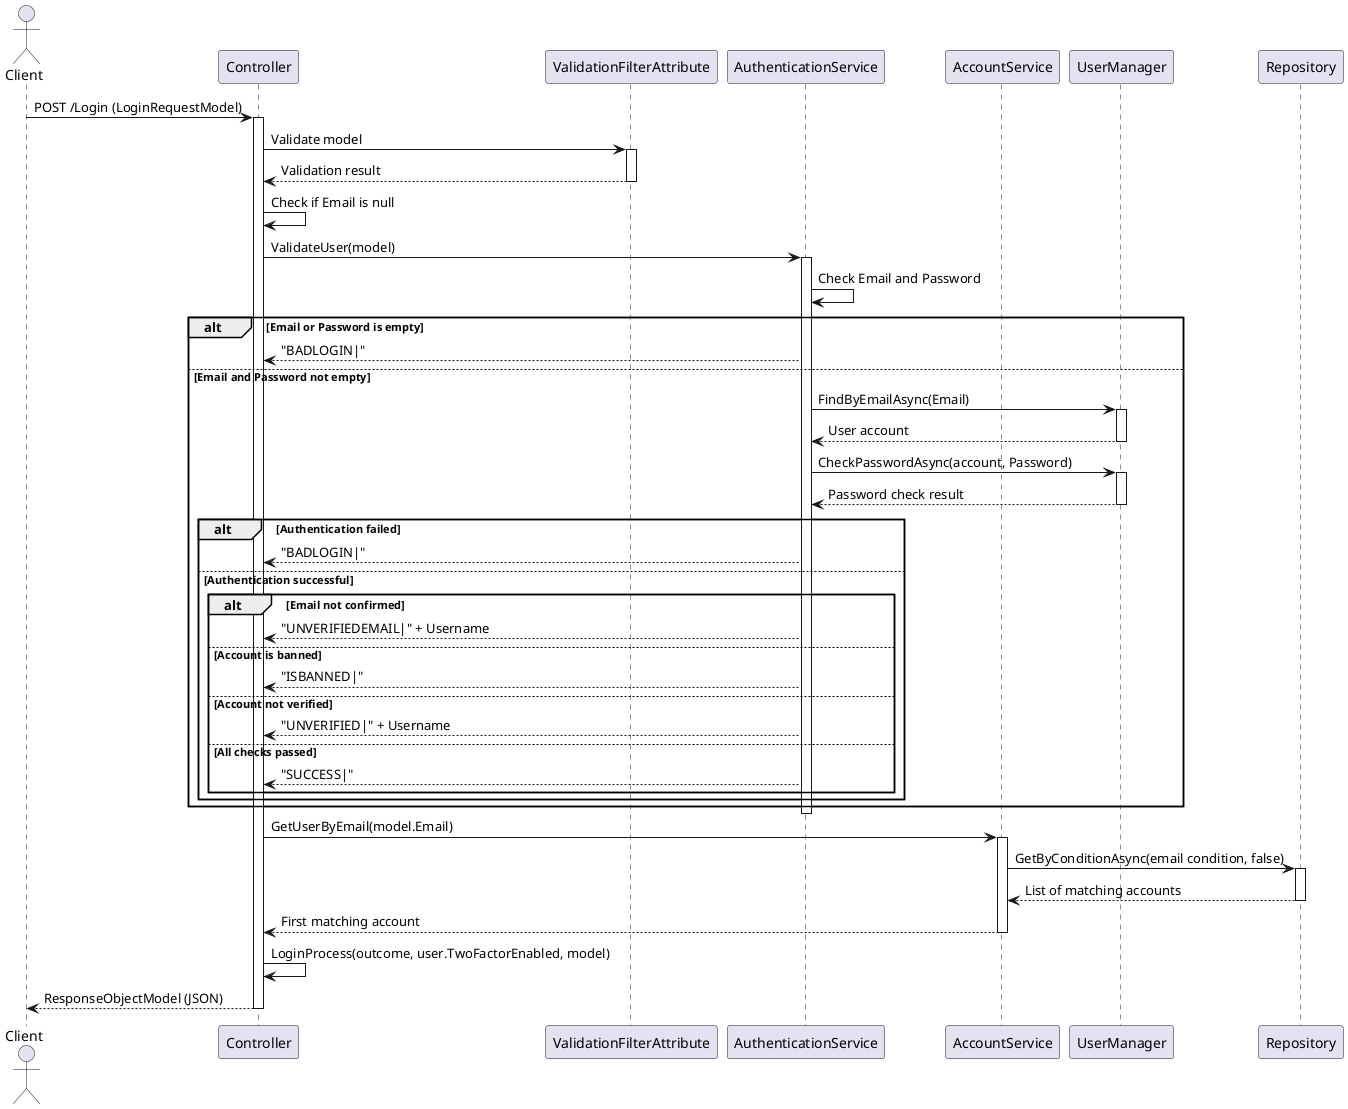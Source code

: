 @startuml
actor Client
participant "Controller" as C
participant "ValidationFilterAttribute" as VFA
participant "AuthenticationService" as AS
participant "AccountService" as ACS
participant "UserManager" as UM
participant "Repository" as R

Client -> C : POST /Login (LoginRequestModel)
activate C

C -> VFA : Validate model
activate VFA
VFA --> C : Validation result
deactivate VFA

C -> C : Check if Email is null

C -> AS : ValidateUser(model)
activate AS

AS -> AS : Check Email and Password

alt Email or Password is empty
    AS --> C : "BADLOGIN|"
else Email and Password not empty
    AS -> UM : FindByEmailAsync(Email)
    activate UM
    UM --> AS : User account
    deactivate UM

    AS -> UM : CheckPasswordAsync(account, Password)
    activate UM
    UM --> AS : Password check result
    deactivate UM

    alt Authentication failed
        AS --> C : "BADLOGIN|"
    else Authentication successful
        alt Email not confirmed
            AS --> C : "UNVERIFIEDEMAIL|" + Username
        else Account is banned
            AS --> C : "ISBANNED|"
        else Account not verified
            AS --> C : "UNVERIFIED|" + Username
        else All checks passed
            AS --> C : "SUCCESS|"
        end
    end
end

deactivate AS

C -> ACS : GetUserByEmail(model.Email)
activate ACS

ACS -> R : GetByConditionAsync(email condition, false)
activate R
R --> ACS : List of matching accounts
deactivate R

ACS --> C : First matching account
deactivate ACS

C -> C : LoginProcess(outcome, user.TwoFactorEnabled, model)

C --> Client : ResponseObjectModel (JSON)
deactivate C

@enduml